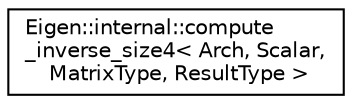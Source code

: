 digraph "Graphical Class Hierarchy"
{
  edge [fontname="Helvetica",fontsize="10",labelfontname="Helvetica",labelfontsize="10"];
  node [fontname="Helvetica",fontsize="10",shape=record];
  rankdir="LR";
  Node1 [label="Eigen::internal::compute\l_inverse_size4\< Arch, Scalar,\l MatrixType, ResultType \>",height=0.2,width=0.4,color="black", fillcolor="white", style="filled",URL="$struct_eigen_1_1internal_1_1compute__inverse__size4.html"];
}
